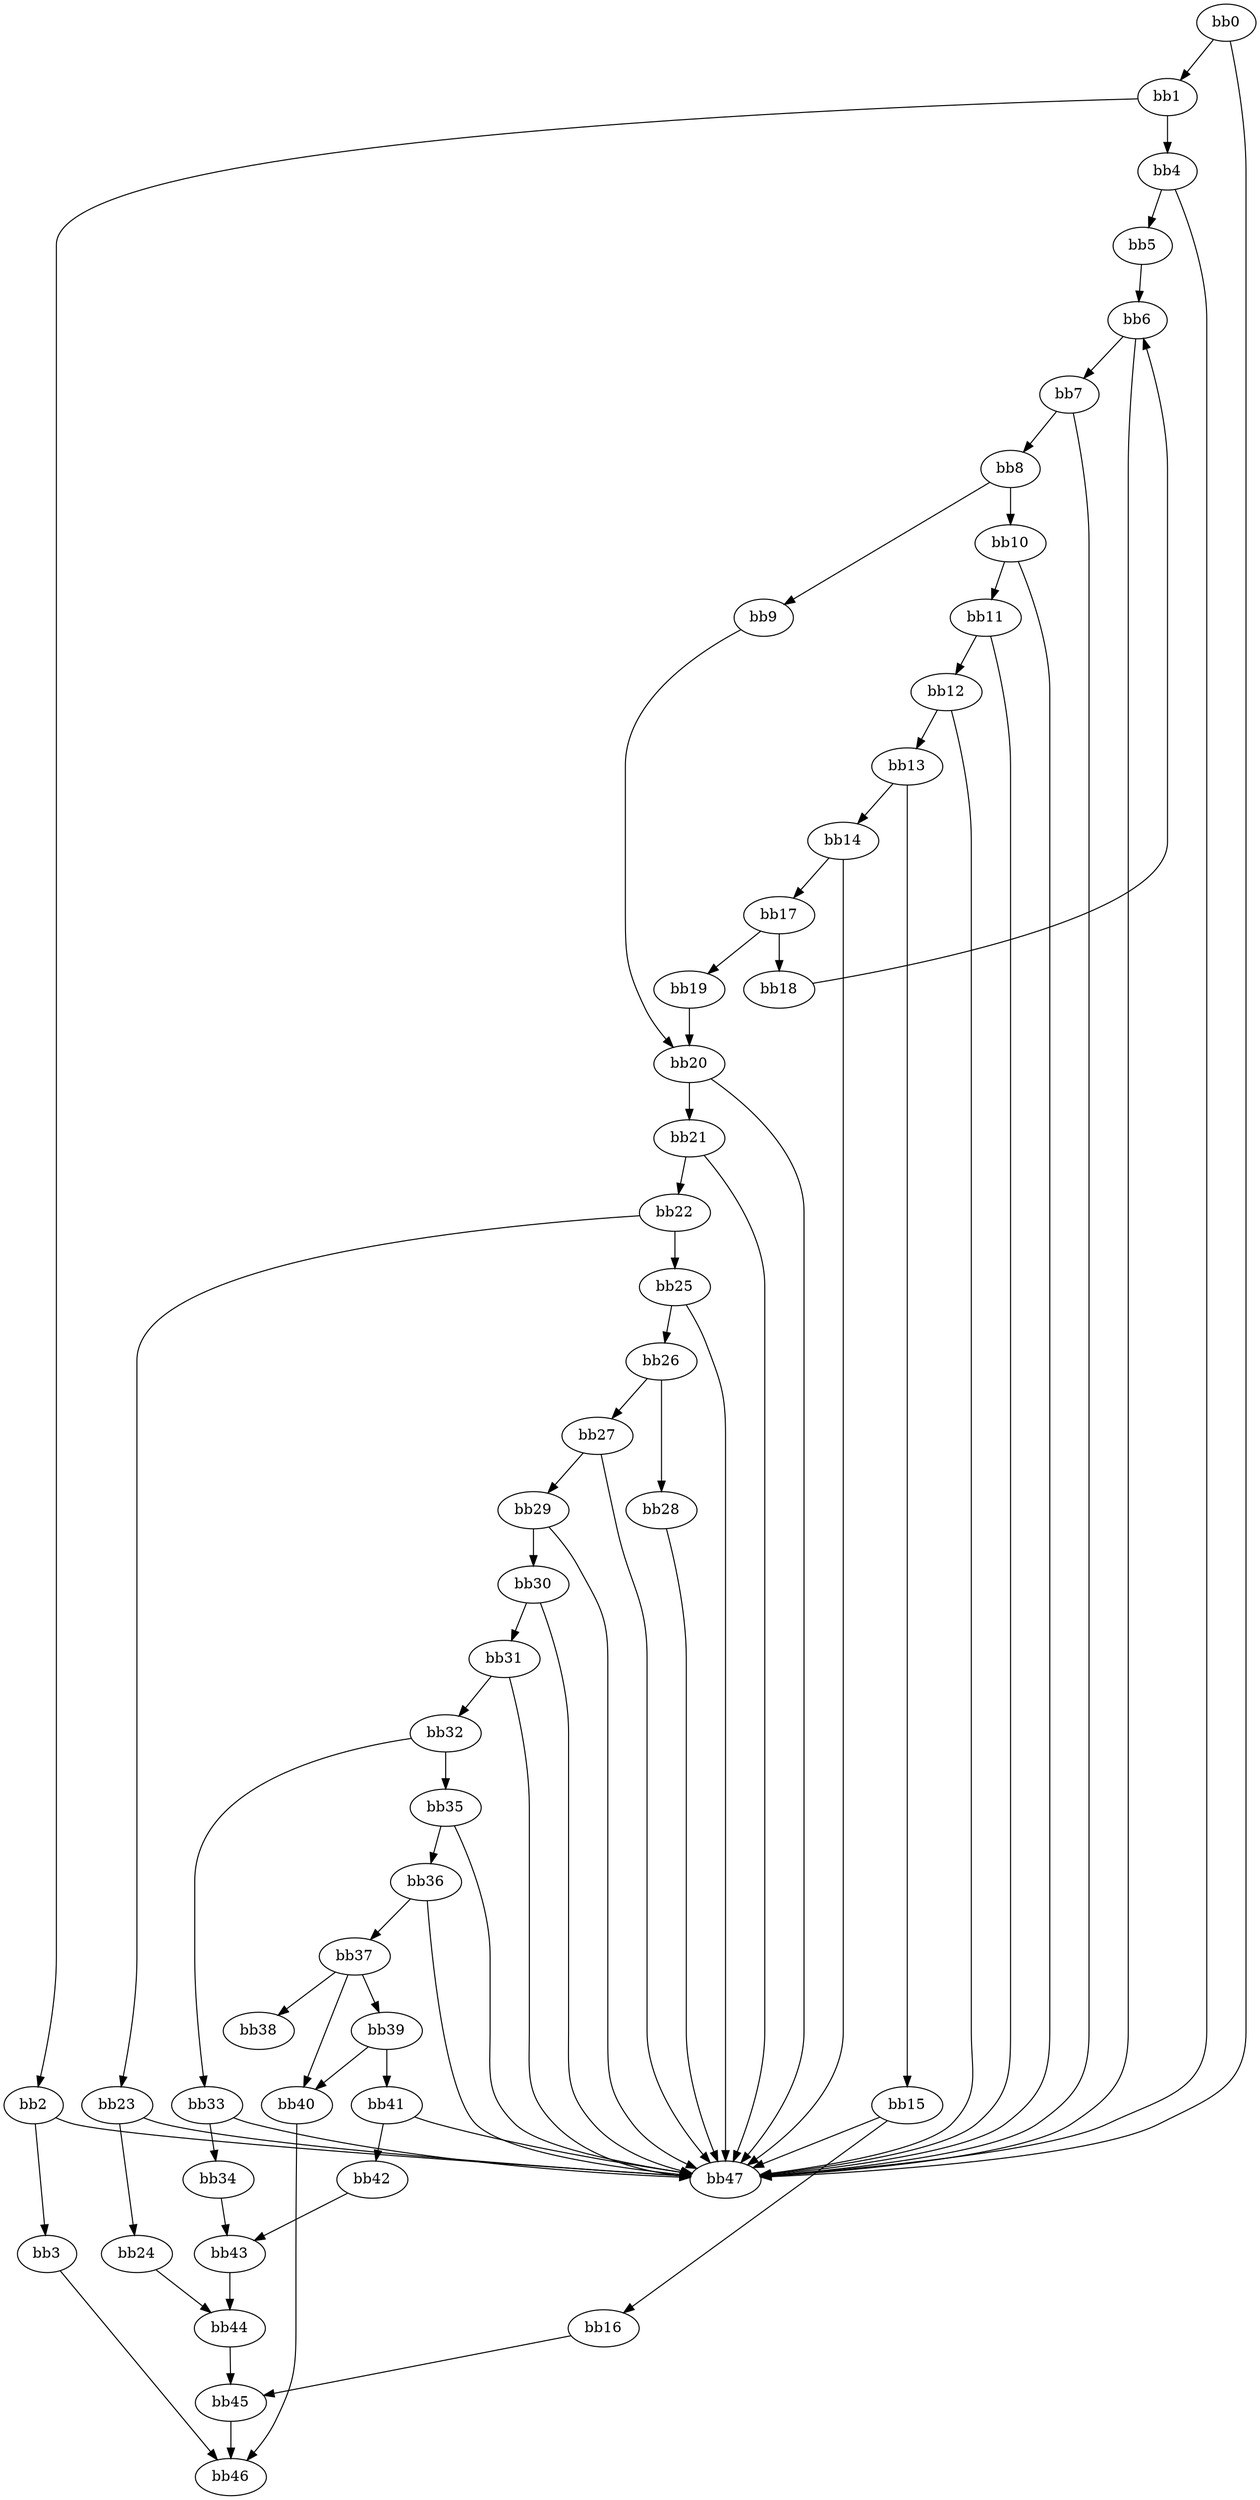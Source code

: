 digraph {
    0 [ label = "bb0\l" ]
    1 [ label = "bb1\l" ]
    2 [ label = "bb2\l" ]
    3 [ label = "bb3\l" ]
    4 [ label = "bb4\l" ]
    5 [ label = "bb5\l" ]
    6 [ label = "bb6\l" ]
    7 [ label = "bb7\l" ]
    8 [ label = "bb8\l" ]
    9 [ label = "bb9\l" ]
    10 [ label = "bb10\l" ]
    11 [ label = "bb11\l" ]
    12 [ label = "bb12\l" ]
    13 [ label = "bb13\l" ]
    14 [ label = "bb14\l" ]
    15 [ label = "bb15\l" ]
    16 [ label = "bb16\l" ]
    17 [ label = "bb17\l" ]
    18 [ label = "bb18\l" ]
    19 [ label = "bb19\l" ]
    20 [ label = "bb20\l" ]
    21 [ label = "bb21\l" ]
    22 [ label = "bb22\l" ]
    23 [ label = "bb23\l" ]
    24 [ label = "bb24\l" ]
    25 [ label = "bb25\l" ]
    26 [ label = "bb26\l" ]
    27 [ label = "bb27\l" ]
    28 [ label = "bb28\l" ]
    29 [ label = "bb29\l" ]
    30 [ label = "bb30\l" ]
    31 [ label = "bb31\l" ]
    32 [ label = "bb32\l" ]
    33 [ label = "bb33\l" ]
    34 [ label = "bb34\l" ]
    35 [ label = "bb35\l" ]
    36 [ label = "bb36\l" ]
    37 [ label = "bb37\l" ]
    38 [ label = "bb38\l" ]
    39 [ label = "bb39\l" ]
    40 [ label = "bb40\l" ]
    41 [ label = "bb41\l" ]
    42 [ label = "bb42\l" ]
    43 [ label = "bb43\l" ]
    44 [ label = "bb44\l" ]
    45 [ label = "bb45\l" ]
    46 [ label = "bb46\l" ]
    47 [ label = "bb47\l" ]
    0 -> 1 [ ]
    0 -> 47 [ ]
    1 -> 2 [ ]
    1 -> 4 [ ]
    2 -> 3 [ ]
    2 -> 47 [ ]
    3 -> 46 [ ]
    4 -> 5 [ ]
    4 -> 47 [ ]
    5 -> 6 [ ]
    6 -> 7 [ ]
    6 -> 47 [ ]
    7 -> 8 [ ]
    7 -> 47 [ ]
    8 -> 9 [ ]
    8 -> 10 [ ]
    9 -> 20 [ ]
    10 -> 11 [ ]
    10 -> 47 [ ]
    11 -> 12 [ ]
    11 -> 47 [ ]
    12 -> 13 [ ]
    12 -> 47 [ ]
    13 -> 14 [ ]
    13 -> 15 [ ]
    14 -> 17 [ ]
    14 -> 47 [ ]
    15 -> 16 [ ]
    15 -> 47 [ ]
    16 -> 45 [ ]
    17 -> 18 [ ]
    17 -> 19 [ ]
    18 -> 6 [ ]
    19 -> 20 [ ]
    20 -> 21 [ ]
    20 -> 47 [ ]
    21 -> 22 [ ]
    21 -> 47 [ ]
    22 -> 23 [ ]
    22 -> 25 [ ]
    23 -> 24 [ ]
    23 -> 47 [ ]
    24 -> 44 [ ]
    25 -> 26 [ ]
    25 -> 47 [ ]
    26 -> 27 [ ]
    26 -> 28 [ ]
    27 -> 29 [ ]
    27 -> 47 [ ]
    28 -> 47 [ ]
    29 -> 30 [ ]
    29 -> 47 [ ]
    30 -> 31 [ ]
    30 -> 47 [ ]
    31 -> 32 [ ]
    31 -> 47 [ ]
    32 -> 33 [ ]
    32 -> 35 [ ]
    33 -> 34 [ ]
    33 -> 47 [ ]
    34 -> 43 [ ]
    35 -> 36 [ ]
    35 -> 47 [ ]
    36 -> 37 [ ]
    36 -> 47 [ ]
    37 -> 38 [ ]
    37 -> 39 [ ]
    37 -> 40 [ ]
    39 -> 40 [ ]
    39 -> 41 [ ]
    40 -> 46 [ ]
    41 -> 42 [ ]
    41 -> 47 [ ]
    42 -> 43 [ ]
    43 -> 44 [ ]
    44 -> 45 [ ]
    45 -> 46 [ ]
}

